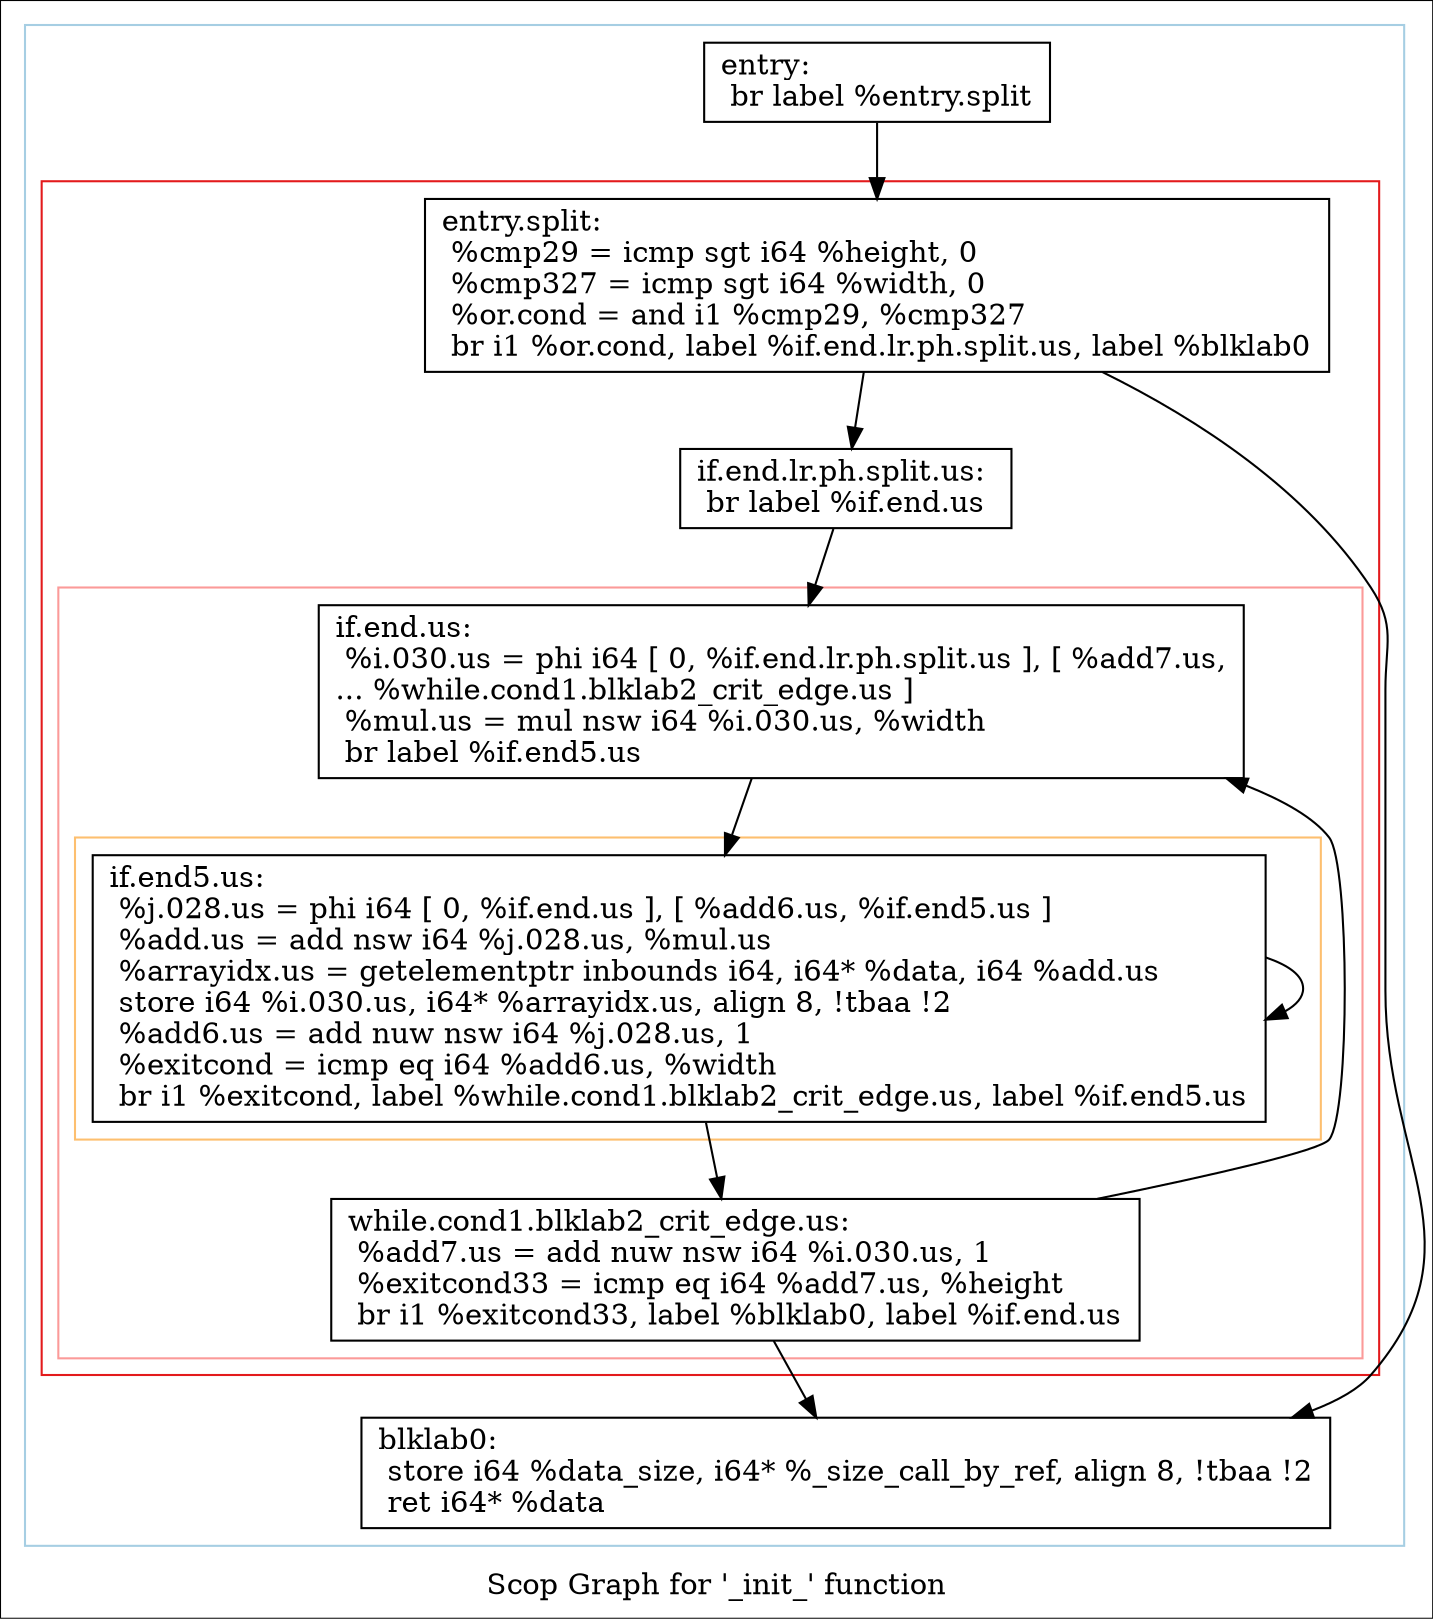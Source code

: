 digraph "Scop Graph for '_init_' function" {
	label="Scop Graph for '_init_' function";

	Node0xd7cf9f0 [shape=record,label="{entry:\l  br label %entry.split\l}"];
	Node0xd7cf9f0 -> Node0xd819cc0;
	Node0xd819cc0 [shape=record,label="{entry.split:                                      \l  %cmp29 = icmp sgt i64 %height, 0\l  %cmp327 = icmp sgt i64 %width, 0\l  %or.cond = and i1 %cmp29, %cmp327\l  br i1 %or.cond, label %if.end.lr.ph.split.us, label %blklab0\l}"];
	Node0xd819cc0 -> Node0xd81b1f0;
	Node0xd819cc0 -> Node0xd8f9570;
	Node0xd81b1f0 [shape=record,label="{if.end.lr.ph.split.us:                            \l  br label %if.end.us\l}"];
	Node0xd81b1f0 -> Node0xd8fc5b0;
	Node0xd8fc5b0 [shape=record,label="{if.end.us:                                        \l  %i.030.us = phi i64 [ 0, %if.end.lr.ph.split.us ], [ %add7.us,\l... %while.cond1.blklab2_crit_edge.us ]\l  %mul.us = mul nsw i64 %i.030.us, %width\l  br label %if.end5.us\l}"];
	Node0xd8fc5b0 -> Node0xd815e20;
	Node0xd815e20 [shape=record,label="{if.end5.us:                                       \l  %j.028.us = phi i64 [ 0, %if.end.us ], [ %add6.us, %if.end5.us ]\l  %add.us = add nsw i64 %j.028.us, %mul.us\l  %arrayidx.us = getelementptr inbounds i64, i64* %data, i64 %add.us\l  store i64 %i.030.us, i64* %arrayidx.us, align 8, !tbaa !2\l  %add6.us = add nuw nsw i64 %j.028.us, 1\l  %exitcond = icmp eq i64 %add6.us, %width\l  br i1 %exitcond, label %while.cond1.blklab2_crit_edge.us, label %if.end5.us\l}"];
	Node0xd815e20 -> Node0xd829990;
	Node0xd815e20 -> Node0xd815e20[constraint=false];
	Node0xd829990 [shape=record,label="{while.cond1.blklab2_crit_edge.us:                 \l  %add7.us = add nuw nsw i64 %i.030.us, 1\l  %exitcond33 = icmp eq i64 %add7.us, %height\l  br i1 %exitcond33, label %blklab0, label %if.end.us\l}"];
	Node0xd829990 -> Node0xd8f9570;
	Node0xd829990 -> Node0xd8fc5b0[constraint=false];
	Node0xd8f9570 [shape=record,label="{blklab0:                                          \l  store i64 %data_size, i64* %_size_call_by_ref, align 8, !tbaa !2\l  ret i64* %data\l}"];
	colorscheme = "paired12"
        subgraph cluster_0xd93f6d0 {
          label = "";
          style = solid;
          color = 1
          subgraph cluster_0xd81b7f0 {
            label = "";
            style = solid;
            color = 6
            subgraph cluster_0xd9330f0 {
              label = "";
              style = solid;
              color = 5
              subgraph cluster_0xd829a60 {
                label = "";
                style = solid;
                color = 7
                Node0xd815e20;
              }
              Node0xd8fc5b0;
              Node0xd829990;
            }
            Node0xd819cc0;
            Node0xd81b1f0;
          }
          Node0xd7cf9f0;
          Node0xd8f9570;
        }
}

